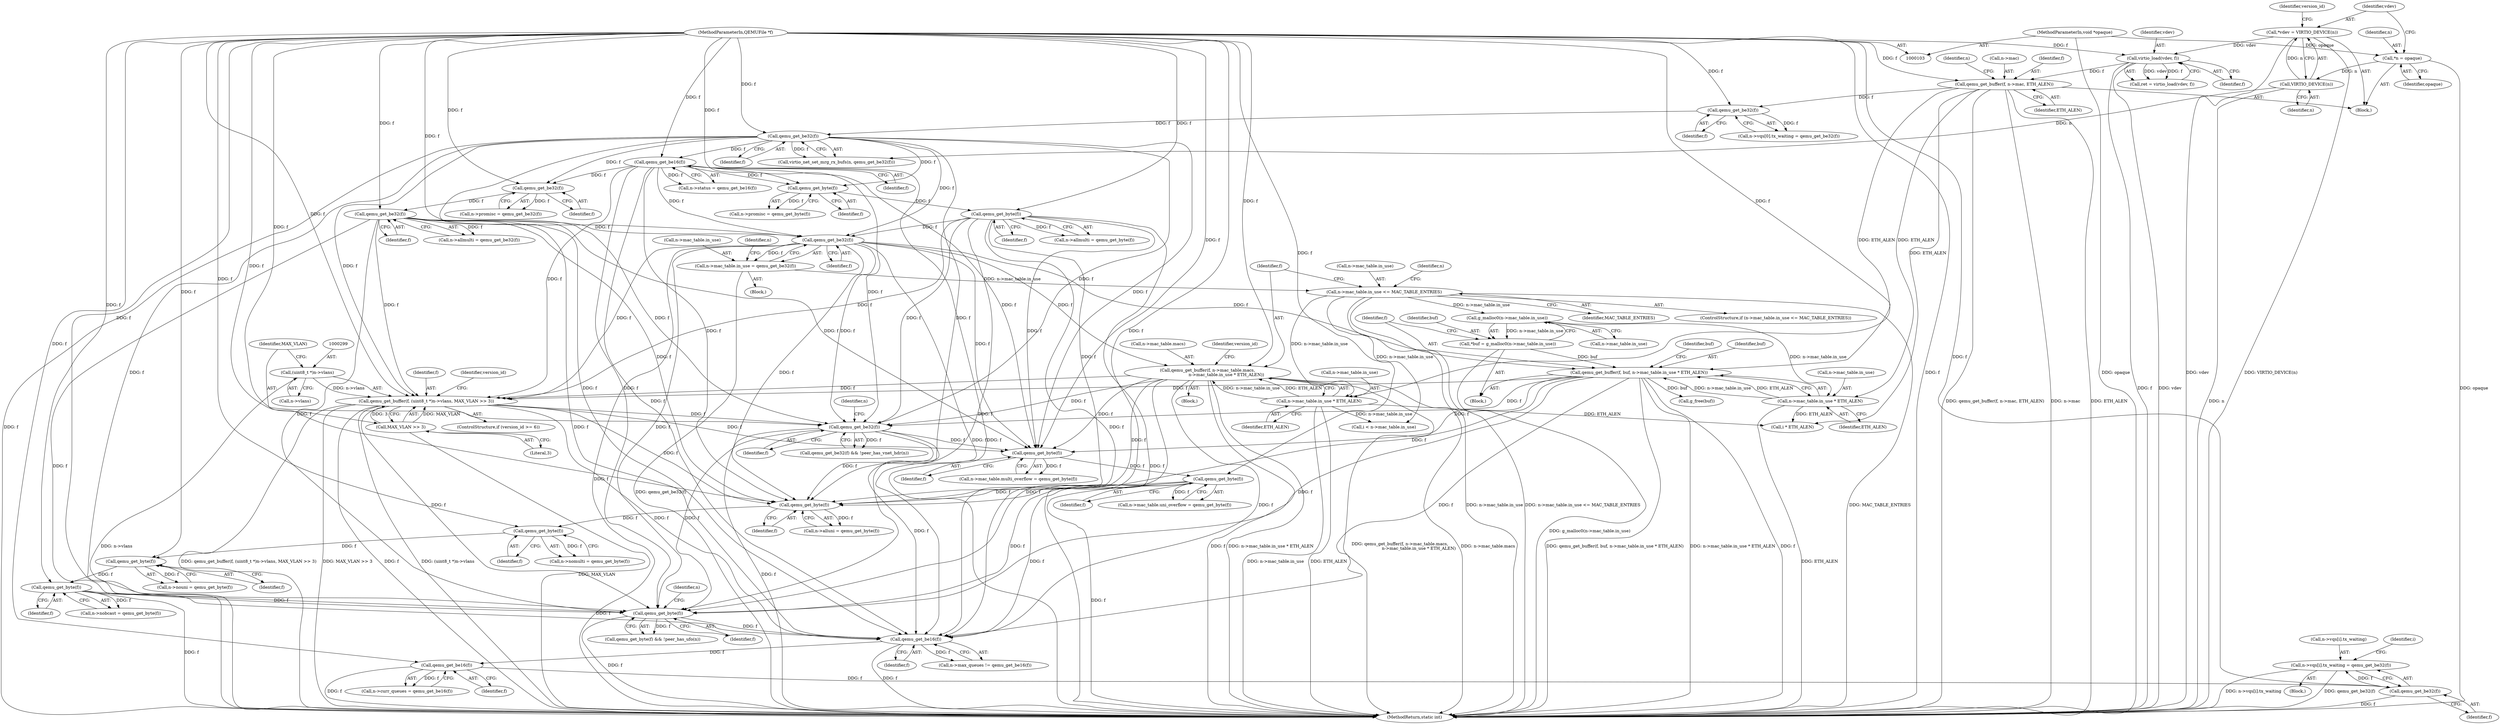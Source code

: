 digraph "0_qemu_eea750a5623ddac7a61982eec8f1c93481857578@array" {
"1000450" [label="(Call,n->vqs[i].tx_waiting = qemu_get_be32(f))"];
"1000458" [label="(Call,qemu_get_be32(f))"];
"1000416" [label="(Call,qemu_get_be16(f))"];
"1000404" [label="(Call,qemu_get_be16(f))"];
"1000343" [label="(Call,qemu_get_byte(f))"];
"1000335" [label="(Call,qemu_get_byte(f))"];
"1000218" [label="(Call,qemu_get_be32(f))"];
"1000159" [label="(Call,qemu_get_be32(f))"];
"1000155" [label="(Call,qemu_get_be32(f))"];
"1000141" [label="(Call,qemu_get_buffer(f, n->mac, ETH_ALEN))"];
"1000133" [label="(Call,virtio_load(vdev, f))"];
"1000113" [label="(Call,*vdev = VIRTIO_DEVICE(n))"];
"1000115" [label="(Call,VIRTIO_DEVICE(n))"];
"1000109" [label="(Call,*n = opaque)"];
"1000105" [label="(MethodParameterIn,void *opaque)"];
"1000104" [label="(MethodParameterIn,QEMUFile *f)"];
"1000205" [label="(Call,qemu_get_byte(f))"];
"1000199" [label="(Call,qemu_get_byte(f))"];
"1000169" [label="(Call,qemu_get_be16(f))"];
"1000191" [label="(Call,qemu_get_be32(f))"];
"1000185" [label="(Call,qemu_get_be32(f))"];
"1000296" [label="(Call,qemu_get_buffer(f, (uint8_t *)n->vlans, MAX_VLAN >> 3))"];
"1000229" [label="(Call,qemu_get_buffer(f, n->mac_table.macs,\n                            n->mac_table.in_use * ETH_ALEN))"];
"1000236" [label="(Call,n->mac_table.in_use * ETH_ALEN)"];
"1000221" [label="(Call,n->mac_table.in_use <= MAC_TABLE_ENTRIES)"];
"1000212" [label="(Call,n->mac_table.in_use = qemu_get_be32(f))"];
"1000260" [label="(Call,qemu_get_buffer(f, buf, n->mac_table.in_use * ETH_ALEN))"];
"1000252" [label="(Call,*buf = g_malloc0(n->mac_table.in_use))"];
"1000254" [label="(Call,g_malloc0(n->mac_table.in_use))"];
"1000263" [label="(Call,n->mac_table.in_use * ETH_ALEN)"];
"1000298" [label="(Call,(uint8_t *)n->vlans)"];
"1000303" [label="(Call,MAX_VLAN >> 3)"];
"1000313" [label="(Call,qemu_get_be32(f))"];
"1000372" [label="(Call,qemu_get_byte(f))"];
"1000366" [label="(Call,qemu_get_byte(f))"];
"1000360" [label="(Call,qemu_get_byte(f))"];
"1000354" [label="(Call,qemu_get_byte(f))"];
"1000381" [label="(Call,qemu_get_byte(f))"];
"1000292" [label="(ControlStructure,if (version_id >= 6))"];
"1000242" [label="(Identifier,ETH_ALEN)"];
"1000385" [label="(Identifier,n)"];
"1000220" [label="(ControlStructure,if (n->mac_table.in_use <= MAC_TABLE_ENTRIES))"];
"1000151" [label="(Identifier,n)"];
"1000186" [label="(Identifier,f)"];
"1000314" [label="(Identifier,f)"];
"1000362" [label="(Call,n->nouni = qemu_get_byte(f))"];
"1000212" [label="(Call,n->mac_table.in_use = qemu_get_be32(f))"];
"1000270" [label="(Call,g_free(buf))"];
"1000381" [label="(Call,qemu_get_byte(f))"];
"1000373" [label="(Identifier,f)"];
"1000380" [label="(Call,qemu_get_byte(f) && !peer_has_ufo(n))"];
"1000141" [label="(Call,qemu_get_buffer(f, n->mac, ETH_ALEN))"];
"1000213" [label="(Call,n->mac_table.in_use)"];
"1000219" [label="(Identifier,f)"];
"1000156" [label="(Identifier,f)"];
"1000271" [label="(Identifier,buf)"];
"1000404" [label="(Call,qemu_get_be16(f))"];
"1000146" [label="(Identifier,ETH_ALEN)"];
"1000211" [label="(Block,)"];
"1000344" [label="(Identifier,f)"];
"1000541" [label="(MethodReturn,static int)"];
"1000304" [label="(Identifier,MAX_VLAN)"];
"1000228" [label="(Block,)"];
"1000116" [label="(Identifier,n)"];
"1000195" [label="(Call,n->promisc = qemu_get_byte(f))"];
"1000115" [label="(Call,VIRTIO_DEVICE(n))"];
"1000313" [label="(Call,qemu_get_be32(f))"];
"1000114" [label="(Identifier,vdev)"];
"1000170" [label="(Identifier,f)"];
"1000356" [label="(Call,n->nomulti = qemu_get_byte(f))"];
"1000236" [label="(Call,n->mac_table.in_use * ETH_ALEN)"];
"1000123" [label="(Identifier,version_id)"];
"1000227" [label="(Identifier,MAC_TABLE_ENTRIES)"];
"1000247" [label="(Identifier,n)"];
"1000335" [label="(Call,qemu_get_byte(f))"];
"1000367" [label="(Identifier,f)"];
"1000297" [label="(Identifier,f)"];
"1000143" [label="(Call,n->mac)"];
"1000252" [label="(Call,*buf = g_malloc0(n->mac_table.in_use))"];
"1000496" [label="(Call,i * ETH_ALEN)"];
"1000205" [label="(Call,qemu_get_byte(f))"];
"1000206" [label="(Identifier,f)"];
"1000458" [label="(Call,qemu_get_be32(f))"];
"1000109" [label="(Call,*n = opaque)"];
"1000142" [label="(Identifier,f)"];
"1000160" [label="(Identifier,f)"];
"1000169" [label="(Call,qemu_get_be16(f))"];
"1000308" [label="(Identifier,version_id)"];
"1000200" [label="(Identifier,f)"];
"1000264" [label="(Call,n->mac_table.in_use)"];
"1000451" [label="(Call,n->vqs[i].tx_waiting)"];
"1000400" [label="(Call,n->max_queues != qemu_get_be16(f))"];
"1000263" [label="(Call,n->mac_table.in_use * ETH_ALEN)"];
"1000343" [label="(Call,qemu_get_byte(f))"];
"1000192" [label="(Identifier,f)"];
"1000260" [label="(Call,qemu_get_buffer(f, buf, n->mac_table.in_use * ETH_ALEN))"];
"1000231" [label="(Call,n->mac_table.macs)"];
"1000361" [label="(Identifier,f)"];
"1000405" [label="(Identifier,f)"];
"1000296" [label="(Call,qemu_get_buffer(f, (uint8_t *)n->vlans, MAX_VLAN >> 3))"];
"1000250" [label="(Block,)"];
"1000224" [label="(Identifier,n)"];
"1000294" [label="(Identifier,version_id)"];
"1000366" [label="(Call,qemu_get_byte(f))"];
"1000360" [label="(Call,qemu_get_byte(f))"];
"1000372" [label="(Call,qemu_get_byte(f))"];
"1000448" [label="(Identifier,i)"];
"1000222" [label="(Call,n->mac_table.in_use)"];
"1000157" [label="(Call,virtio_net_set_mrg_rx_bufs(n, qemu_get_be32(f)))"];
"1000155" [label="(Call,qemu_get_be32(f))"];
"1000104" [label="(MethodParameterIn,QEMUFile *f)"];
"1000111" [label="(Identifier,opaque)"];
"1000303" [label="(Call,MAX_VLAN >> 3)"];
"1000110" [label="(Identifier,n)"];
"1000305" [label="(Literal,3)"];
"1000337" [label="(Call,n->mac_table.uni_overflow = qemu_get_byte(f))"];
"1000449" [label="(Block,)"];
"1000147" [label="(Call,n->vqs[0].tx_waiting = qemu_get_be32(f))"];
"1000354" [label="(Call,qemu_get_byte(f))"];
"1000230" [label="(Identifier,f)"];
"1000300" [label="(Call,n->vlans)"];
"1000133" [label="(Call,virtio_load(vdev, f))"];
"1000131" [label="(Call,ret = virtio_load(vdev, f))"];
"1000107" [label="(Block,)"];
"1000269" [label="(Identifier,ETH_ALEN)"];
"1000329" [label="(Call,n->mac_table.multi_overflow = qemu_get_byte(f))"];
"1000253" [label="(Identifier,buf)"];
"1000368" [label="(Call,n->nobcast = qemu_get_byte(f))"];
"1000134" [label="(Identifier,vdev)"];
"1000417" [label="(Identifier,f)"];
"1000317" [label="(Identifier,n)"];
"1000105" [label="(MethodParameterIn,void *opaque)"];
"1000336" [label="(Identifier,f)"];
"1000262" [label="(Identifier,buf)"];
"1000254" [label="(Call,g_malloc0(n->mac_table.in_use))"];
"1000382" [label="(Identifier,f)"];
"1000355" [label="(Identifier,f)"];
"1000221" [label="(Call,n->mac_table.in_use <= MAC_TABLE_ENTRIES)"];
"1000191" [label="(Call,qemu_get_be32(f))"];
"1000478" [label="(Call,i < n->mac_table.in_use)"];
"1000416" [label="(Call,qemu_get_be16(f))"];
"1000165" [label="(Call,n->status = qemu_get_be16(f))"];
"1000113" [label="(Call,*vdev = VIRTIO_DEVICE(n))"];
"1000135" [label="(Identifier,f)"];
"1000298" [label="(Call,(uint8_t *)n->vlans)"];
"1000312" [label="(Call,qemu_get_be32(f) && !peer_has_vnet_hdr(n))"];
"1000237" [label="(Call,n->mac_table.in_use)"];
"1000229" [label="(Call,qemu_get_buffer(f, n->mac_table.macs,\n                            n->mac_table.in_use * ETH_ALEN))"];
"1000159" [label="(Call,qemu_get_be32(f))"];
"1000187" [label="(Call,n->allmulti = qemu_get_be32(f))"];
"1000255" [label="(Call,n->mac_table.in_use)"];
"1000350" [label="(Call,n->alluni = qemu_get_byte(f))"];
"1000201" [label="(Call,n->allmulti = qemu_get_byte(f))"];
"1000450" [label="(Call,n->vqs[i].tx_waiting = qemu_get_be32(f))"];
"1000412" [label="(Call,n->curr_queues = qemu_get_be16(f))"];
"1000261" [label="(Identifier,f)"];
"1000218" [label="(Call,qemu_get_be32(f))"];
"1000459" [label="(Identifier,f)"];
"1000185" [label="(Call,qemu_get_be32(f))"];
"1000199" [label="(Call,qemu_get_byte(f))"];
"1000181" [label="(Call,n->promisc = qemu_get_be32(f))"];
"1000450" -> "1000449"  [label="AST: "];
"1000450" -> "1000458"  [label="CFG: "];
"1000451" -> "1000450"  [label="AST: "];
"1000458" -> "1000450"  [label="AST: "];
"1000448" -> "1000450"  [label="CFG: "];
"1000450" -> "1000541"  [label="DDG: qemu_get_be32(f)"];
"1000450" -> "1000541"  [label="DDG: n->vqs[i].tx_waiting"];
"1000458" -> "1000450"  [label="DDG: f"];
"1000458" -> "1000459"  [label="CFG: "];
"1000459" -> "1000458"  [label="AST: "];
"1000458" -> "1000541"  [label="DDG: f"];
"1000416" -> "1000458"  [label="DDG: f"];
"1000104" -> "1000458"  [label="DDG: f"];
"1000416" -> "1000412"  [label="AST: "];
"1000416" -> "1000417"  [label="CFG: "];
"1000417" -> "1000416"  [label="AST: "];
"1000412" -> "1000416"  [label="CFG: "];
"1000416" -> "1000541"  [label="DDG: f"];
"1000416" -> "1000412"  [label="DDG: f"];
"1000404" -> "1000416"  [label="DDG: f"];
"1000104" -> "1000416"  [label="DDG: f"];
"1000404" -> "1000400"  [label="AST: "];
"1000404" -> "1000405"  [label="CFG: "];
"1000405" -> "1000404"  [label="AST: "];
"1000400" -> "1000404"  [label="CFG: "];
"1000404" -> "1000541"  [label="DDG: f"];
"1000404" -> "1000400"  [label="DDG: f"];
"1000343" -> "1000404"  [label="DDG: f"];
"1000218" -> "1000404"  [label="DDG: f"];
"1000159" -> "1000404"  [label="DDG: f"];
"1000205" -> "1000404"  [label="DDG: f"];
"1000372" -> "1000404"  [label="DDG: f"];
"1000296" -> "1000404"  [label="DDG: f"];
"1000381" -> "1000404"  [label="DDG: f"];
"1000229" -> "1000404"  [label="DDG: f"];
"1000169" -> "1000404"  [label="DDG: f"];
"1000260" -> "1000404"  [label="DDG: f"];
"1000313" -> "1000404"  [label="DDG: f"];
"1000191" -> "1000404"  [label="DDG: f"];
"1000104" -> "1000404"  [label="DDG: f"];
"1000343" -> "1000337"  [label="AST: "];
"1000343" -> "1000344"  [label="CFG: "];
"1000344" -> "1000343"  [label="AST: "];
"1000337" -> "1000343"  [label="CFG: "];
"1000343" -> "1000541"  [label="DDG: f"];
"1000343" -> "1000337"  [label="DDG: f"];
"1000335" -> "1000343"  [label="DDG: f"];
"1000104" -> "1000343"  [label="DDG: f"];
"1000343" -> "1000354"  [label="DDG: f"];
"1000343" -> "1000381"  [label="DDG: f"];
"1000335" -> "1000329"  [label="AST: "];
"1000335" -> "1000336"  [label="CFG: "];
"1000336" -> "1000335"  [label="AST: "];
"1000329" -> "1000335"  [label="CFG: "];
"1000335" -> "1000329"  [label="DDG: f"];
"1000218" -> "1000335"  [label="DDG: f"];
"1000159" -> "1000335"  [label="DDG: f"];
"1000205" -> "1000335"  [label="DDG: f"];
"1000296" -> "1000335"  [label="DDG: f"];
"1000229" -> "1000335"  [label="DDG: f"];
"1000169" -> "1000335"  [label="DDG: f"];
"1000260" -> "1000335"  [label="DDG: f"];
"1000313" -> "1000335"  [label="DDG: f"];
"1000191" -> "1000335"  [label="DDG: f"];
"1000104" -> "1000335"  [label="DDG: f"];
"1000218" -> "1000212"  [label="AST: "];
"1000218" -> "1000219"  [label="CFG: "];
"1000219" -> "1000218"  [label="AST: "];
"1000212" -> "1000218"  [label="CFG: "];
"1000218" -> "1000541"  [label="DDG: f"];
"1000218" -> "1000212"  [label="DDG: f"];
"1000159" -> "1000218"  [label="DDG: f"];
"1000205" -> "1000218"  [label="DDG: f"];
"1000169" -> "1000218"  [label="DDG: f"];
"1000191" -> "1000218"  [label="DDG: f"];
"1000104" -> "1000218"  [label="DDG: f"];
"1000218" -> "1000229"  [label="DDG: f"];
"1000218" -> "1000260"  [label="DDG: f"];
"1000218" -> "1000296"  [label="DDG: f"];
"1000218" -> "1000313"  [label="DDG: f"];
"1000218" -> "1000354"  [label="DDG: f"];
"1000218" -> "1000381"  [label="DDG: f"];
"1000159" -> "1000157"  [label="AST: "];
"1000159" -> "1000160"  [label="CFG: "];
"1000160" -> "1000159"  [label="AST: "];
"1000157" -> "1000159"  [label="CFG: "];
"1000159" -> "1000541"  [label="DDG: f"];
"1000159" -> "1000157"  [label="DDG: f"];
"1000155" -> "1000159"  [label="DDG: f"];
"1000104" -> "1000159"  [label="DDG: f"];
"1000159" -> "1000169"  [label="DDG: f"];
"1000159" -> "1000185"  [label="DDG: f"];
"1000159" -> "1000199"  [label="DDG: f"];
"1000159" -> "1000296"  [label="DDG: f"];
"1000159" -> "1000313"  [label="DDG: f"];
"1000159" -> "1000354"  [label="DDG: f"];
"1000159" -> "1000381"  [label="DDG: f"];
"1000155" -> "1000147"  [label="AST: "];
"1000155" -> "1000156"  [label="CFG: "];
"1000156" -> "1000155"  [label="AST: "];
"1000147" -> "1000155"  [label="CFG: "];
"1000155" -> "1000147"  [label="DDG: f"];
"1000141" -> "1000155"  [label="DDG: f"];
"1000104" -> "1000155"  [label="DDG: f"];
"1000141" -> "1000107"  [label="AST: "];
"1000141" -> "1000146"  [label="CFG: "];
"1000142" -> "1000141"  [label="AST: "];
"1000143" -> "1000141"  [label="AST: "];
"1000146" -> "1000141"  [label="AST: "];
"1000151" -> "1000141"  [label="CFG: "];
"1000141" -> "1000541"  [label="DDG: qemu_get_buffer(f, n->mac, ETH_ALEN)"];
"1000141" -> "1000541"  [label="DDG: n->mac"];
"1000141" -> "1000541"  [label="DDG: ETH_ALEN"];
"1000133" -> "1000141"  [label="DDG: f"];
"1000104" -> "1000141"  [label="DDG: f"];
"1000141" -> "1000236"  [label="DDG: ETH_ALEN"];
"1000141" -> "1000263"  [label="DDG: ETH_ALEN"];
"1000141" -> "1000496"  [label="DDG: ETH_ALEN"];
"1000133" -> "1000131"  [label="AST: "];
"1000133" -> "1000135"  [label="CFG: "];
"1000134" -> "1000133"  [label="AST: "];
"1000135" -> "1000133"  [label="AST: "];
"1000131" -> "1000133"  [label="CFG: "];
"1000133" -> "1000541"  [label="DDG: vdev"];
"1000133" -> "1000541"  [label="DDG: f"];
"1000133" -> "1000131"  [label="DDG: vdev"];
"1000133" -> "1000131"  [label="DDG: f"];
"1000113" -> "1000133"  [label="DDG: vdev"];
"1000104" -> "1000133"  [label="DDG: f"];
"1000113" -> "1000107"  [label="AST: "];
"1000113" -> "1000115"  [label="CFG: "];
"1000114" -> "1000113"  [label="AST: "];
"1000115" -> "1000113"  [label="AST: "];
"1000123" -> "1000113"  [label="CFG: "];
"1000113" -> "1000541"  [label="DDG: vdev"];
"1000113" -> "1000541"  [label="DDG: VIRTIO_DEVICE(n)"];
"1000115" -> "1000113"  [label="DDG: n"];
"1000115" -> "1000116"  [label="CFG: "];
"1000116" -> "1000115"  [label="AST: "];
"1000115" -> "1000541"  [label="DDG: n"];
"1000109" -> "1000115"  [label="DDG: n"];
"1000115" -> "1000157"  [label="DDG: n"];
"1000109" -> "1000107"  [label="AST: "];
"1000109" -> "1000111"  [label="CFG: "];
"1000110" -> "1000109"  [label="AST: "];
"1000111" -> "1000109"  [label="AST: "];
"1000114" -> "1000109"  [label="CFG: "];
"1000109" -> "1000541"  [label="DDG: opaque"];
"1000105" -> "1000109"  [label="DDG: opaque"];
"1000105" -> "1000103"  [label="AST: "];
"1000105" -> "1000541"  [label="DDG: opaque"];
"1000104" -> "1000103"  [label="AST: "];
"1000104" -> "1000541"  [label="DDG: f"];
"1000104" -> "1000169"  [label="DDG: f"];
"1000104" -> "1000185"  [label="DDG: f"];
"1000104" -> "1000191"  [label="DDG: f"];
"1000104" -> "1000199"  [label="DDG: f"];
"1000104" -> "1000205"  [label="DDG: f"];
"1000104" -> "1000229"  [label="DDG: f"];
"1000104" -> "1000260"  [label="DDG: f"];
"1000104" -> "1000296"  [label="DDG: f"];
"1000104" -> "1000313"  [label="DDG: f"];
"1000104" -> "1000354"  [label="DDG: f"];
"1000104" -> "1000360"  [label="DDG: f"];
"1000104" -> "1000366"  [label="DDG: f"];
"1000104" -> "1000372"  [label="DDG: f"];
"1000104" -> "1000381"  [label="DDG: f"];
"1000205" -> "1000201"  [label="AST: "];
"1000205" -> "1000206"  [label="CFG: "];
"1000206" -> "1000205"  [label="AST: "];
"1000201" -> "1000205"  [label="CFG: "];
"1000205" -> "1000541"  [label="DDG: f"];
"1000205" -> "1000201"  [label="DDG: f"];
"1000199" -> "1000205"  [label="DDG: f"];
"1000205" -> "1000296"  [label="DDG: f"];
"1000205" -> "1000313"  [label="DDG: f"];
"1000205" -> "1000354"  [label="DDG: f"];
"1000205" -> "1000381"  [label="DDG: f"];
"1000199" -> "1000195"  [label="AST: "];
"1000199" -> "1000200"  [label="CFG: "];
"1000200" -> "1000199"  [label="AST: "];
"1000195" -> "1000199"  [label="CFG: "];
"1000199" -> "1000195"  [label="DDG: f"];
"1000169" -> "1000199"  [label="DDG: f"];
"1000169" -> "1000165"  [label="AST: "];
"1000169" -> "1000170"  [label="CFG: "];
"1000170" -> "1000169"  [label="AST: "];
"1000165" -> "1000169"  [label="CFG: "];
"1000169" -> "1000541"  [label="DDG: f"];
"1000169" -> "1000165"  [label="DDG: f"];
"1000169" -> "1000185"  [label="DDG: f"];
"1000169" -> "1000296"  [label="DDG: f"];
"1000169" -> "1000313"  [label="DDG: f"];
"1000169" -> "1000354"  [label="DDG: f"];
"1000169" -> "1000381"  [label="DDG: f"];
"1000191" -> "1000187"  [label="AST: "];
"1000191" -> "1000192"  [label="CFG: "];
"1000192" -> "1000191"  [label="AST: "];
"1000187" -> "1000191"  [label="CFG: "];
"1000191" -> "1000541"  [label="DDG: f"];
"1000191" -> "1000187"  [label="DDG: f"];
"1000185" -> "1000191"  [label="DDG: f"];
"1000191" -> "1000296"  [label="DDG: f"];
"1000191" -> "1000313"  [label="DDG: f"];
"1000191" -> "1000354"  [label="DDG: f"];
"1000191" -> "1000381"  [label="DDG: f"];
"1000185" -> "1000181"  [label="AST: "];
"1000185" -> "1000186"  [label="CFG: "];
"1000186" -> "1000185"  [label="AST: "];
"1000181" -> "1000185"  [label="CFG: "];
"1000185" -> "1000181"  [label="DDG: f"];
"1000296" -> "1000292"  [label="AST: "];
"1000296" -> "1000303"  [label="CFG: "];
"1000297" -> "1000296"  [label="AST: "];
"1000298" -> "1000296"  [label="AST: "];
"1000303" -> "1000296"  [label="AST: "];
"1000308" -> "1000296"  [label="CFG: "];
"1000296" -> "1000541"  [label="DDG: (uint8_t *)n->vlans"];
"1000296" -> "1000541"  [label="DDG: qemu_get_buffer(f, (uint8_t *)n->vlans, MAX_VLAN >> 3)"];
"1000296" -> "1000541"  [label="DDG: MAX_VLAN >> 3"];
"1000296" -> "1000541"  [label="DDG: f"];
"1000229" -> "1000296"  [label="DDG: f"];
"1000260" -> "1000296"  [label="DDG: f"];
"1000298" -> "1000296"  [label="DDG: n->vlans"];
"1000303" -> "1000296"  [label="DDG: MAX_VLAN"];
"1000303" -> "1000296"  [label="DDG: 3"];
"1000296" -> "1000313"  [label="DDG: f"];
"1000296" -> "1000354"  [label="DDG: f"];
"1000296" -> "1000381"  [label="DDG: f"];
"1000229" -> "1000228"  [label="AST: "];
"1000229" -> "1000236"  [label="CFG: "];
"1000230" -> "1000229"  [label="AST: "];
"1000231" -> "1000229"  [label="AST: "];
"1000236" -> "1000229"  [label="AST: "];
"1000294" -> "1000229"  [label="CFG: "];
"1000229" -> "1000541"  [label="DDG: n->mac_table.in_use * ETH_ALEN"];
"1000229" -> "1000541"  [label="DDG: qemu_get_buffer(f, n->mac_table.macs,\n                            n->mac_table.in_use * ETH_ALEN)"];
"1000229" -> "1000541"  [label="DDG: n->mac_table.macs"];
"1000229" -> "1000541"  [label="DDG: f"];
"1000236" -> "1000229"  [label="DDG: n->mac_table.in_use"];
"1000236" -> "1000229"  [label="DDG: ETH_ALEN"];
"1000229" -> "1000313"  [label="DDG: f"];
"1000229" -> "1000354"  [label="DDG: f"];
"1000229" -> "1000381"  [label="DDG: f"];
"1000236" -> "1000242"  [label="CFG: "];
"1000237" -> "1000236"  [label="AST: "];
"1000242" -> "1000236"  [label="AST: "];
"1000236" -> "1000541"  [label="DDG: n->mac_table.in_use"];
"1000236" -> "1000541"  [label="DDG: ETH_ALEN"];
"1000221" -> "1000236"  [label="DDG: n->mac_table.in_use"];
"1000236" -> "1000478"  [label="DDG: n->mac_table.in_use"];
"1000236" -> "1000496"  [label="DDG: ETH_ALEN"];
"1000221" -> "1000220"  [label="AST: "];
"1000221" -> "1000227"  [label="CFG: "];
"1000222" -> "1000221"  [label="AST: "];
"1000227" -> "1000221"  [label="AST: "];
"1000230" -> "1000221"  [label="CFG: "];
"1000247" -> "1000221"  [label="CFG: "];
"1000221" -> "1000541"  [label="DDG: n->mac_table.in_use <= MAC_TABLE_ENTRIES"];
"1000221" -> "1000541"  [label="DDG: MAC_TABLE_ENTRIES"];
"1000221" -> "1000541"  [label="DDG: n->mac_table.in_use"];
"1000212" -> "1000221"  [label="DDG: n->mac_table.in_use"];
"1000221" -> "1000254"  [label="DDG: n->mac_table.in_use"];
"1000221" -> "1000478"  [label="DDG: n->mac_table.in_use"];
"1000212" -> "1000211"  [label="AST: "];
"1000213" -> "1000212"  [label="AST: "];
"1000224" -> "1000212"  [label="CFG: "];
"1000212" -> "1000541"  [label="DDG: qemu_get_be32(f)"];
"1000260" -> "1000250"  [label="AST: "];
"1000260" -> "1000263"  [label="CFG: "];
"1000261" -> "1000260"  [label="AST: "];
"1000262" -> "1000260"  [label="AST: "];
"1000263" -> "1000260"  [label="AST: "];
"1000271" -> "1000260"  [label="CFG: "];
"1000260" -> "1000541"  [label="DDG: qemu_get_buffer(f, buf, n->mac_table.in_use * ETH_ALEN)"];
"1000260" -> "1000541"  [label="DDG: n->mac_table.in_use * ETH_ALEN"];
"1000260" -> "1000541"  [label="DDG: f"];
"1000252" -> "1000260"  [label="DDG: buf"];
"1000263" -> "1000260"  [label="DDG: n->mac_table.in_use"];
"1000263" -> "1000260"  [label="DDG: ETH_ALEN"];
"1000260" -> "1000270"  [label="DDG: buf"];
"1000260" -> "1000313"  [label="DDG: f"];
"1000260" -> "1000354"  [label="DDG: f"];
"1000260" -> "1000381"  [label="DDG: f"];
"1000252" -> "1000250"  [label="AST: "];
"1000252" -> "1000254"  [label="CFG: "];
"1000253" -> "1000252"  [label="AST: "];
"1000254" -> "1000252"  [label="AST: "];
"1000261" -> "1000252"  [label="CFG: "];
"1000252" -> "1000541"  [label="DDG: g_malloc0(n->mac_table.in_use)"];
"1000254" -> "1000252"  [label="DDG: n->mac_table.in_use"];
"1000254" -> "1000255"  [label="CFG: "];
"1000255" -> "1000254"  [label="AST: "];
"1000254" -> "1000263"  [label="DDG: n->mac_table.in_use"];
"1000263" -> "1000269"  [label="CFG: "];
"1000264" -> "1000263"  [label="AST: "];
"1000269" -> "1000263"  [label="AST: "];
"1000263" -> "1000541"  [label="DDG: ETH_ALEN"];
"1000263" -> "1000496"  [label="DDG: ETH_ALEN"];
"1000298" -> "1000300"  [label="CFG: "];
"1000299" -> "1000298"  [label="AST: "];
"1000300" -> "1000298"  [label="AST: "];
"1000304" -> "1000298"  [label="CFG: "];
"1000298" -> "1000541"  [label="DDG: n->vlans"];
"1000303" -> "1000305"  [label="CFG: "];
"1000304" -> "1000303"  [label="AST: "];
"1000305" -> "1000303"  [label="AST: "];
"1000303" -> "1000541"  [label="DDG: MAX_VLAN"];
"1000313" -> "1000312"  [label="AST: "];
"1000313" -> "1000314"  [label="CFG: "];
"1000314" -> "1000313"  [label="AST: "];
"1000317" -> "1000313"  [label="CFG: "];
"1000312" -> "1000313"  [label="CFG: "];
"1000313" -> "1000541"  [label="DDG: f"];
"1000313" -> "1000312"  [label="DDG: f"];
"1000313" -> "1000354"  [label="DDG: f"];
"1000313" -> "1000381"  [label="DDG: f"];
"1000372" -> "1000368"  [label="AST: "];
"1000372" -> "1000373"  [label="CFG: "];
"1000373" -> "1000372"  [label="AST: "];
"1000368" -> "1000372"  [label="CFG: "];
"1000372" -> "1000541"  [label="DDG: f"];
"1000372" -> "1000368"  [label="DDG: f"];
"1000366" -> "1000372"  [label="DDG: f"];
"1000372" -> "1000381"  [label="DDG: f"];
"1000366" -> "1000362"  [label="AST: "];
"1000366" -> "1000367"  [label="CFG: "];
"1000367" -> "1000366"  [label="AST: "];
"1000362" -> "1000366"  [label="CFG: "];
"1000366" -> "1000362"  [label="DDG: f"];
"1000360" -> "1000366"  [label="DDG: f"];
"1000360" -> "1000356"  [label="AST: "];
"1000360" -> "1000361"  [label="CFG: "];
"1000361" -> "1000360"  [label="AST: "];
"1000356" -> "1000360"  [label="CFG: "];
"1000360" -> "1000356"  [label="DDG: f"];
"1000354" -> "1000360"  [label="DDG: f"];
"1000354" -> "1000350"  [label="AST: "];
"1000354" -> "1000355"  [label="CFG: "];
"1000355" -> "1000354"  [label="AST: "];
"1000350" -> "1000354"  [label="CFG: "];
"1000354" -> "1000350"  [label="DDG: f"];
"1000381" -> "1000380"  [label="AST: "];
"1000381" -> "1000382"  [label="CFG: "];
"1000382" -> "1000381"  [label="AST: "];
"1000385" -> "1000381"  [label="CFG: "];
"1000380" -> "1000381"  [label="CFG: "];
"1000381" -> "1000541"  [label="DDG: f"];
"1000381" -> "1000380"  [label="DDG: f"];
}
